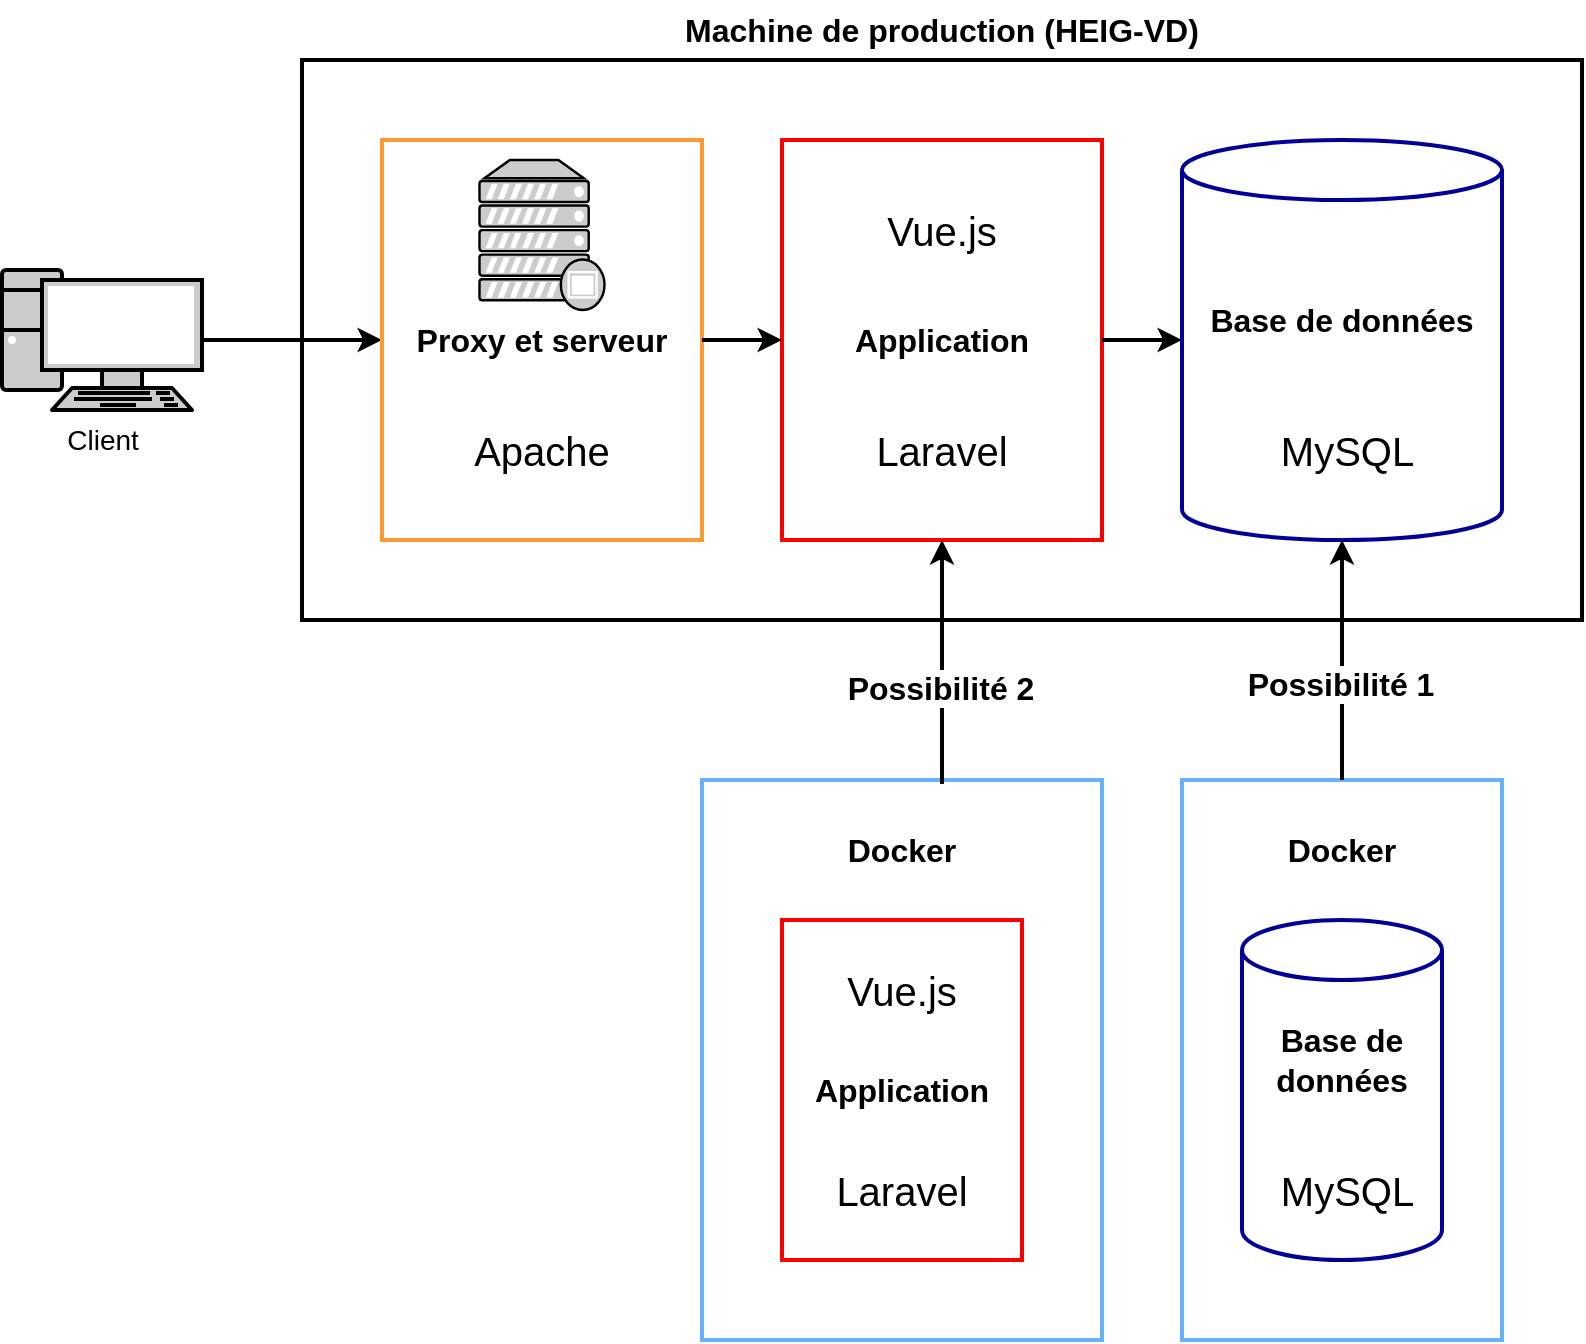 <mxfile version="18.0.4" type="device"><diagram id="r9yDOdrft_3wjeYdZze2" name="Infrastructure actuelle"><mxGraphModel dx="2062" dy="1217" grid="1" gridSize="10" guides="1" tooltips="1" connect="1" arrows="1" fold="1" page="1" pageScale="1" pageWidth="827" pageHeight="1169" math="0" shadow="0"><root><mxCell id="0"/><mxCell id="1" parent="0"/><mxCell id="SxDabUhU83ZVip-BnQjD-1" value="" style="rounded=0;whiteSpace=wrap;html=1;fillColor=none;strokeWidth=2;" parent="1" vertex="1"><mxGeometry x="160" y="40" width="640" height="280" as="geometry"/></mxCell><mxCell id="SxDabUhU83ZVip-BnQjD-2" value="&lt;span style=&quot;font-size: 16px;&quot;&gt;Machine de production (HEIG-VD)&lt;/span&gt;" style="text;html=1;strokeColor=none;fillColor=none;align=center;verticalAlign=middle;whiteSpace=wrap;rounded=0;fontStyle=1;fontSize=16;" parent="1" vertex="1"><mxGeometry x="160" y="10" width="640" height="30" as="geometry"/></mxCell><mxCell id="SxDabUhU83ZVip-BnQjD-4" value="Application" style="rounded=0;whiteSpace=wrap;html=1;strokeWidth=2;fillColor=none;fontSize=16;strokeColor=#FF0000;fontStyle=1" parent="1" vertex="1"><mxGeometry x="400" y="80" width="160" height="200" as="geometry"/></mxCell><mxCell id="SxDabUhU83ZVip-BnQjD-6" value="" style="shape=cylinder3;whiteSpace=wrap;html=1;boundedLbl=1;backgroundOutline=1;size=15;strokeWidth=2;fillColor=none;fontSize=14;strokeColor=#000099;" parent="1" vertex="1"><mxGeometry x="600" y="80" width="160" height="200" as="geometry"/></mxCell><mxCell id="LVgjFQmivS-eAMBgzMLH-1" value="Base de données" style="text;html=1;strokeColor=none;fillColor=none;align=center;verticalAlign=middle;whiteSpace=wrap;rounded=0;fontSize=16;fontStyle=1" parent="1" vertex="1"><mxGeometry x="600" y="155" width="160" height="30" as="geometry"/></mxCell><mxCell id="vS4RZbozFrxZrxlN1osR-2" value="Client" style="fontColor=#000000;verticalAlign=top;verticalLabelPosition=bottom;labelPosition=center;align=center;html=1;outlineConnect=0;fillColor=#CCCCCC;strokeColor=#000000;gradientColor=none;gradientDirection=north;strokeWidth=2;shape=mxgraph.networks.pc;fontSize=14;" parent="1" vertex="1"><mxGeometry x="10" y="145" width="100" height="70" as="geometry"/></mxCell><mxCell id="vS4RZbozFrxZrxlN1osR-3" value="" style="endArrow=classic;html=1;rounded=0;exitX=1;exitY=0.5;exitDx=0;exitDy=0;exitPerimeter=0;entryX=0;entryY=0.5;entryDx=0;entryDy=0;strokeWidth=2;" parent="1" source="vS4RZbozFrxZrxlN1osR-2" target="vS4RZbozFrxZrxlN1osR-5" edge="1"><mxGeometry width="50" height="50" relative="1" as="geometry"><mxPoint x="60" y="170" as="sourcePoint"/><mxPoint x="150" y="220" as="targetPoint"/></mxGeometry></mxCell><mxCell id="vS4RZbozFrxZrxlN1osR-5" value="Proxy et serveur" style="rounded=0;whiteSpace=wrap;html=1;strokeWidth=2;fillColor=none;fontSize=16;strokeColor=#FF9933;fontStyle=1" parent="1" vertex="1"><mxGeometry x="200" y="80" width="160" height="200" as="geometry"/></mxCell><mxCell id="vS4RZbozFrxZrxlN1osR-8" value="" style="endArrow=classic;html=1;rounded=0;exitX=1;exitY=0.5;exitDx=0;exitDy=0;entryX=0;entryY=0.5;entryDx=0;entryDy=0;strokeWidth=2;" parent="1" source="vS4RZbozFrxZrxlN1osR-5" target="SxDabUhU83ZVip-BnQjD-4" edge="1"><mxGeometry width="50" height="50" relative="1" as="geometry"><mxPoint x="-10" y="359" as="sourcePoint"/><mxPoint x="100" y="359" as="targetPoint"/></mxGeometry></mxCell><mxCell id="vS4RZbozFrxZrxlN1osR-9" value="" style="endArrow=classic;html=1;rounded=0;entryX=0;entryY=0.5;entryDx=0;entryDy=0;strokeWidth=2;entryPerimeter=0;exitX=1;exitY=0.5;exitDx=0;exitDy=0;" parent="1" source="SxDabUhU83ZVip-BnQjD-4" target="SxDabUhU83ZVip-BnQjD-6" edge="1"><mxGeometry width="50" height="50" relative="1" as="geometry"><mxPoint x="370" y="230" as="sourcePoint"/><mxPoint x="430" y="230" as="targetPoint"/></mxGeometry></mxCell><mxCell id="7hbt5TcEiGq7cUCVQnvo-3" value="" style="fontColor=#0066CC;verticalAlign=top;verticalLabelPosition=bottom;labelPosition=center;align=center;html=1;outlineConnect=0;fillColor=#CCCCCC;strokeColor=#000000;gradientColor=none;gradientDirection=north;strokeWidth=2;shape=mxgraph.networks.proxy_server;" parent="1" vertex="1"><mxGeometry x="248.75" y="90" width="62.5" height="75" as="geometry"/></mxCell><mxCell id="WcRLdCO-nPXlPGIyqI6z-1" value="Apache" style="text;html=1;strokeColor=none;fillColor=none;align=center;verticalAlign=middle;whiteSpace=wrap;rounded=0;fontSize=20;" parent="1" vertex="1"><mxGeometry x="200" y="220" width="160" height="30" as="geometry"/></mxCell><mxCell id="WcRLdCO-nPXlPGIyqI6z-3" value="Vue.js" style="text;html=1;strokeColor=none;fillColor=none;align=center;verticalAlign=middle;whiteSpace=wrap;rounded=0;fontSize=20;" parent="1" vertex="1"><mxGeometry x="400" y="110" width="160" height="30" as="geometry"/></mxCell><mxCell id="WcRLdCO-nPXlPGIyqI6z-5" value="Laravel" style="text;html=1;strokeColor=none;fillColor=none;align=center;verticalAlign=middle;whiteSpace=wrap;rounded=0;fontSize=20;fontStyle=0" parent="1" vertex="1"><mxGeometry x="400" y="220" width="160" height="30" as="geometry"/></mxCell><mxCell id="WcRLdCO-nPXlPGIyqI6z-6" value="&amp;nbsp;MySQL" style="text;html=1;strokeColor=none;fillColor=none;align=center;verticalAlign=middle;whiteSpace=wrap;rounded=0;fontSize=20;" parent="1" vertex="1"><mxGeometry x="600" y="220" width="160" height="30" as="geometry"/></mxCell><mxCell id="NuuFuD-cELc4yHlTEXZy-2" value="" style="rounded=0;whiteSpace=wrap;html=1;fontSize=14;strokeWidth=2;fillColor=none;strokeColor=#66B2FF;" parent="1" vertex="1"><mxGeometry x="600" y="400" width="160" height="280" as="geometry"/></mxCell><mxCell id="NuuFuD-cELc4yHlTEXZy-9" value="" style="shape=cylinder3;whiteSpace=wrap;html=1;boundedLbl=1;backgroundOutline=1;size=15;strokeWidth=2;fillColor=none;fontSize=14;strokeColor=#000099;" parent="1" vertex="1"><mxGeometry x="630" y="470" width="100" height="170" as="geometry"/></mxCell><mxCell id="NuuFuD-cELc4yHlTEXZy-10" value="Base de données" style="text;html=1;strokeColor=none;fillColor=none;align=center;verticalAlign=middle;whiteSpace=wrap;rounded=0;fontSize=16;fontStyle=1" parent="1" vertex="1"><mxGeometry x="630" y="525" width="100" height="30" as="geometry"/></mxCell><mxCell id="NuuFuD-cELc4yHlTEXZy-17" value="&amp;nbsp;MySQL" style="text;html=1;strokeColor=none;fillColor=none;align=center;verticalAlign=middle;whiteSpace=wrap;rounded=0;fontSize=20;" parent="1" vertex="1"><mxGeometry x="600" y="590" width="160" height="30" as="geometry"/></mxCell><mxCell id="NuuFuD-cELc4yHlTEXZy-18" value="Docker" style="text;html=1;strokeColor=none;fillColor=none;align=center;verticalAlign=middle;whiteSpace=wrap;rounded=0;fontSize=16;fontStyle=1" parent="1" vertex="1"><mxGeometry x="600" y="420" width="160" height="30" as="geometry"/></mxCell><mxCell id="NuuFuD-cELc4yHlTEXZy-51" value="" style="rounded=0;whiteSpace=wrap;html=1;strokeWidth=2;fillColor=none;fontSize=14;strokeColor=#66B2FF;" parent="1" vertex="1"><mxGeometry x="360" y="400" width="200" height="280" as="geometry"/></mxCell><mxCell id="NuuFuD-cELc4yHlTEXZy-53" value="Application" style="rounded=0;whiteSpace=wrap;html=1;strokeWidth=2;fillColor=none;fontSize=16;fontStyle=1;strokeColor=#FF0000;" parent="1" vertex="1"><mxGeometry x="400" y="470" width="120" height="170" as="geometry"/></mxCell><mxCell id="NuuFuD-cELc4yHlTEXZy-54" value="" style="shape=image;verticalLabelPosition=bottom;labelBackgroundColor=default;verticalAlign=top;aspect=fixed;imageAspect=0;image=https://cdn.freelogovectors.net/svg05/laravel-logo.svg;" parent="1" vertex="1"><mxGeometry x="513.59" y="615" width="40" height="40" as="geometry"/></mxCell><mxCell id="NuuFuD-cELc4yHlTEXZy-65" value="Laravel" style="text;html=1;strokeColor=none;fillColor=none;align=center;verticalAlign=middle;whiteSpace=wrap;rounded=0;fontSize=20;" parent="1" vertex="1"><mxGeometry x="400" y="590" width="120" height="30" as="geometry"/></mxCell><mxCell id="NuuFuD-cELc4yHlTEXZy-67" value="Vue.js" style="text;html=1;strokeColor=none;fillColor=none;align=center;verticalAlign=middle;whiteSpace=wrap;rounded=0;fontSize=20;" parent="1" vertex="1"><mxGeometry x="400" y="490" width="120" height="30" as="geometry"/></mxCell><mxCell id="NuuFuD-cELc4yHlTEXZy-70" value="Docker" style="text;html=1;strokeColor=none;fillColor=none;align=center;verticalAlign=middle;whiteSpace=wrap;rounded=0;fontSize=16;fontStyle=1" parent="1" vertex="1"><mxGeometry x="360" y="420" width="200" height="30" as="geometry"/></mxCell><mxCell id="NuuFuD-cELc4yHlTEXZy-71" value="" style="endArrow=classic;html=1;rounded=0;fontSize=16;entryX=0.5;entryY=1;entryDx=0;entryDy=0;strokeWidth=2;exitX=0.6;exitY=0.007;exitDx=0;exitDy=0;exitPerimeter=0;" parent="1" source="NuuFuD-cELc4yHlTEXZy-51" target="SxDabUhU83ZVip-BnQjD-4" edge="1"><mxGeometry width="50" height="50" relative="1" as="geometry"><mxPoint x="460" y="350" as="sourcePoint"/><mxPoint x="440" y="490" as="targetPoint"/></mxGeometry></mxCell><mxCell id="NuuFuD-cELc4yHlTEXZy-72" value="Possibilité 2" style="edgeLabel;html=1;align=center;verticalAlign=middle;resizable=0;points=[];fontSize=16;fontStyle=1" parent="NuuFuD-cELc4yHlTEXZy-71" vertex="1" connectable="0"><mxGeometry x="-0.203" y="1" relative="1" as="geometry"><mxPoint as="offset"/></mxGeometry></mxCell><mxCell id="NuuFuD-cELc4yHlTEXZy-73" value="" style="endArrow=classic;html=1;rounded=0;fontSize=16;entryX=0.5;entryY=1;entryDx=0;entryDy=0;exitX=0.5;exitY=0;exitDx=0;exitDy=0;strokeWidth=2;entryPerimeter=0;" parent="1" source="NuuFuD-cELc4yHlTEXZy-2" target="SxDabUhU83ZVip-BnQjD-6" edge="1"><mxGeometry width="50" height="50" relative="1" as="geometry"><mxPoint x="470" y="490" as="sourcePoint"/><mxPoint x="490" y="370" as="targetPoint"/></mxGeometry></mxCell><mxCell id="NuuFuD-cELc4yHlTEXZy-74" value="Possibilité 1" style="edgeLabel;html=1;align=center;verticalAlign=middle;resizable=0;points=[];fontSize=16;fontStyle=1" parent="NuuFuD-cELc4yHlTEXZy-73" vertex="1" connectable="0"><mxGeometry x="-0.203" y="1" relative="1" as="geometry"><mxPoint as="offset"/></mxGeometry></mxCell></root></mxGraphModel></diagram></mxfile>